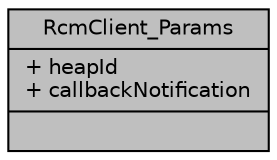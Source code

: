 digraph "RcmClient_Params"
{
  edge [fontname="Helvetica",fontsize="10",labelfontname="Helvetica",labelfontsize="10"];
  node [fontname="Helvetica",fontsize="10",shape=record];
  Node1 [label="{RcmClient_Params\n|+ heapId\l+ callbackNotification\l|}",height=0.2,width=0.4,color="black", fillcolor="grey75", style="filled", fontcolor="black"];
}
